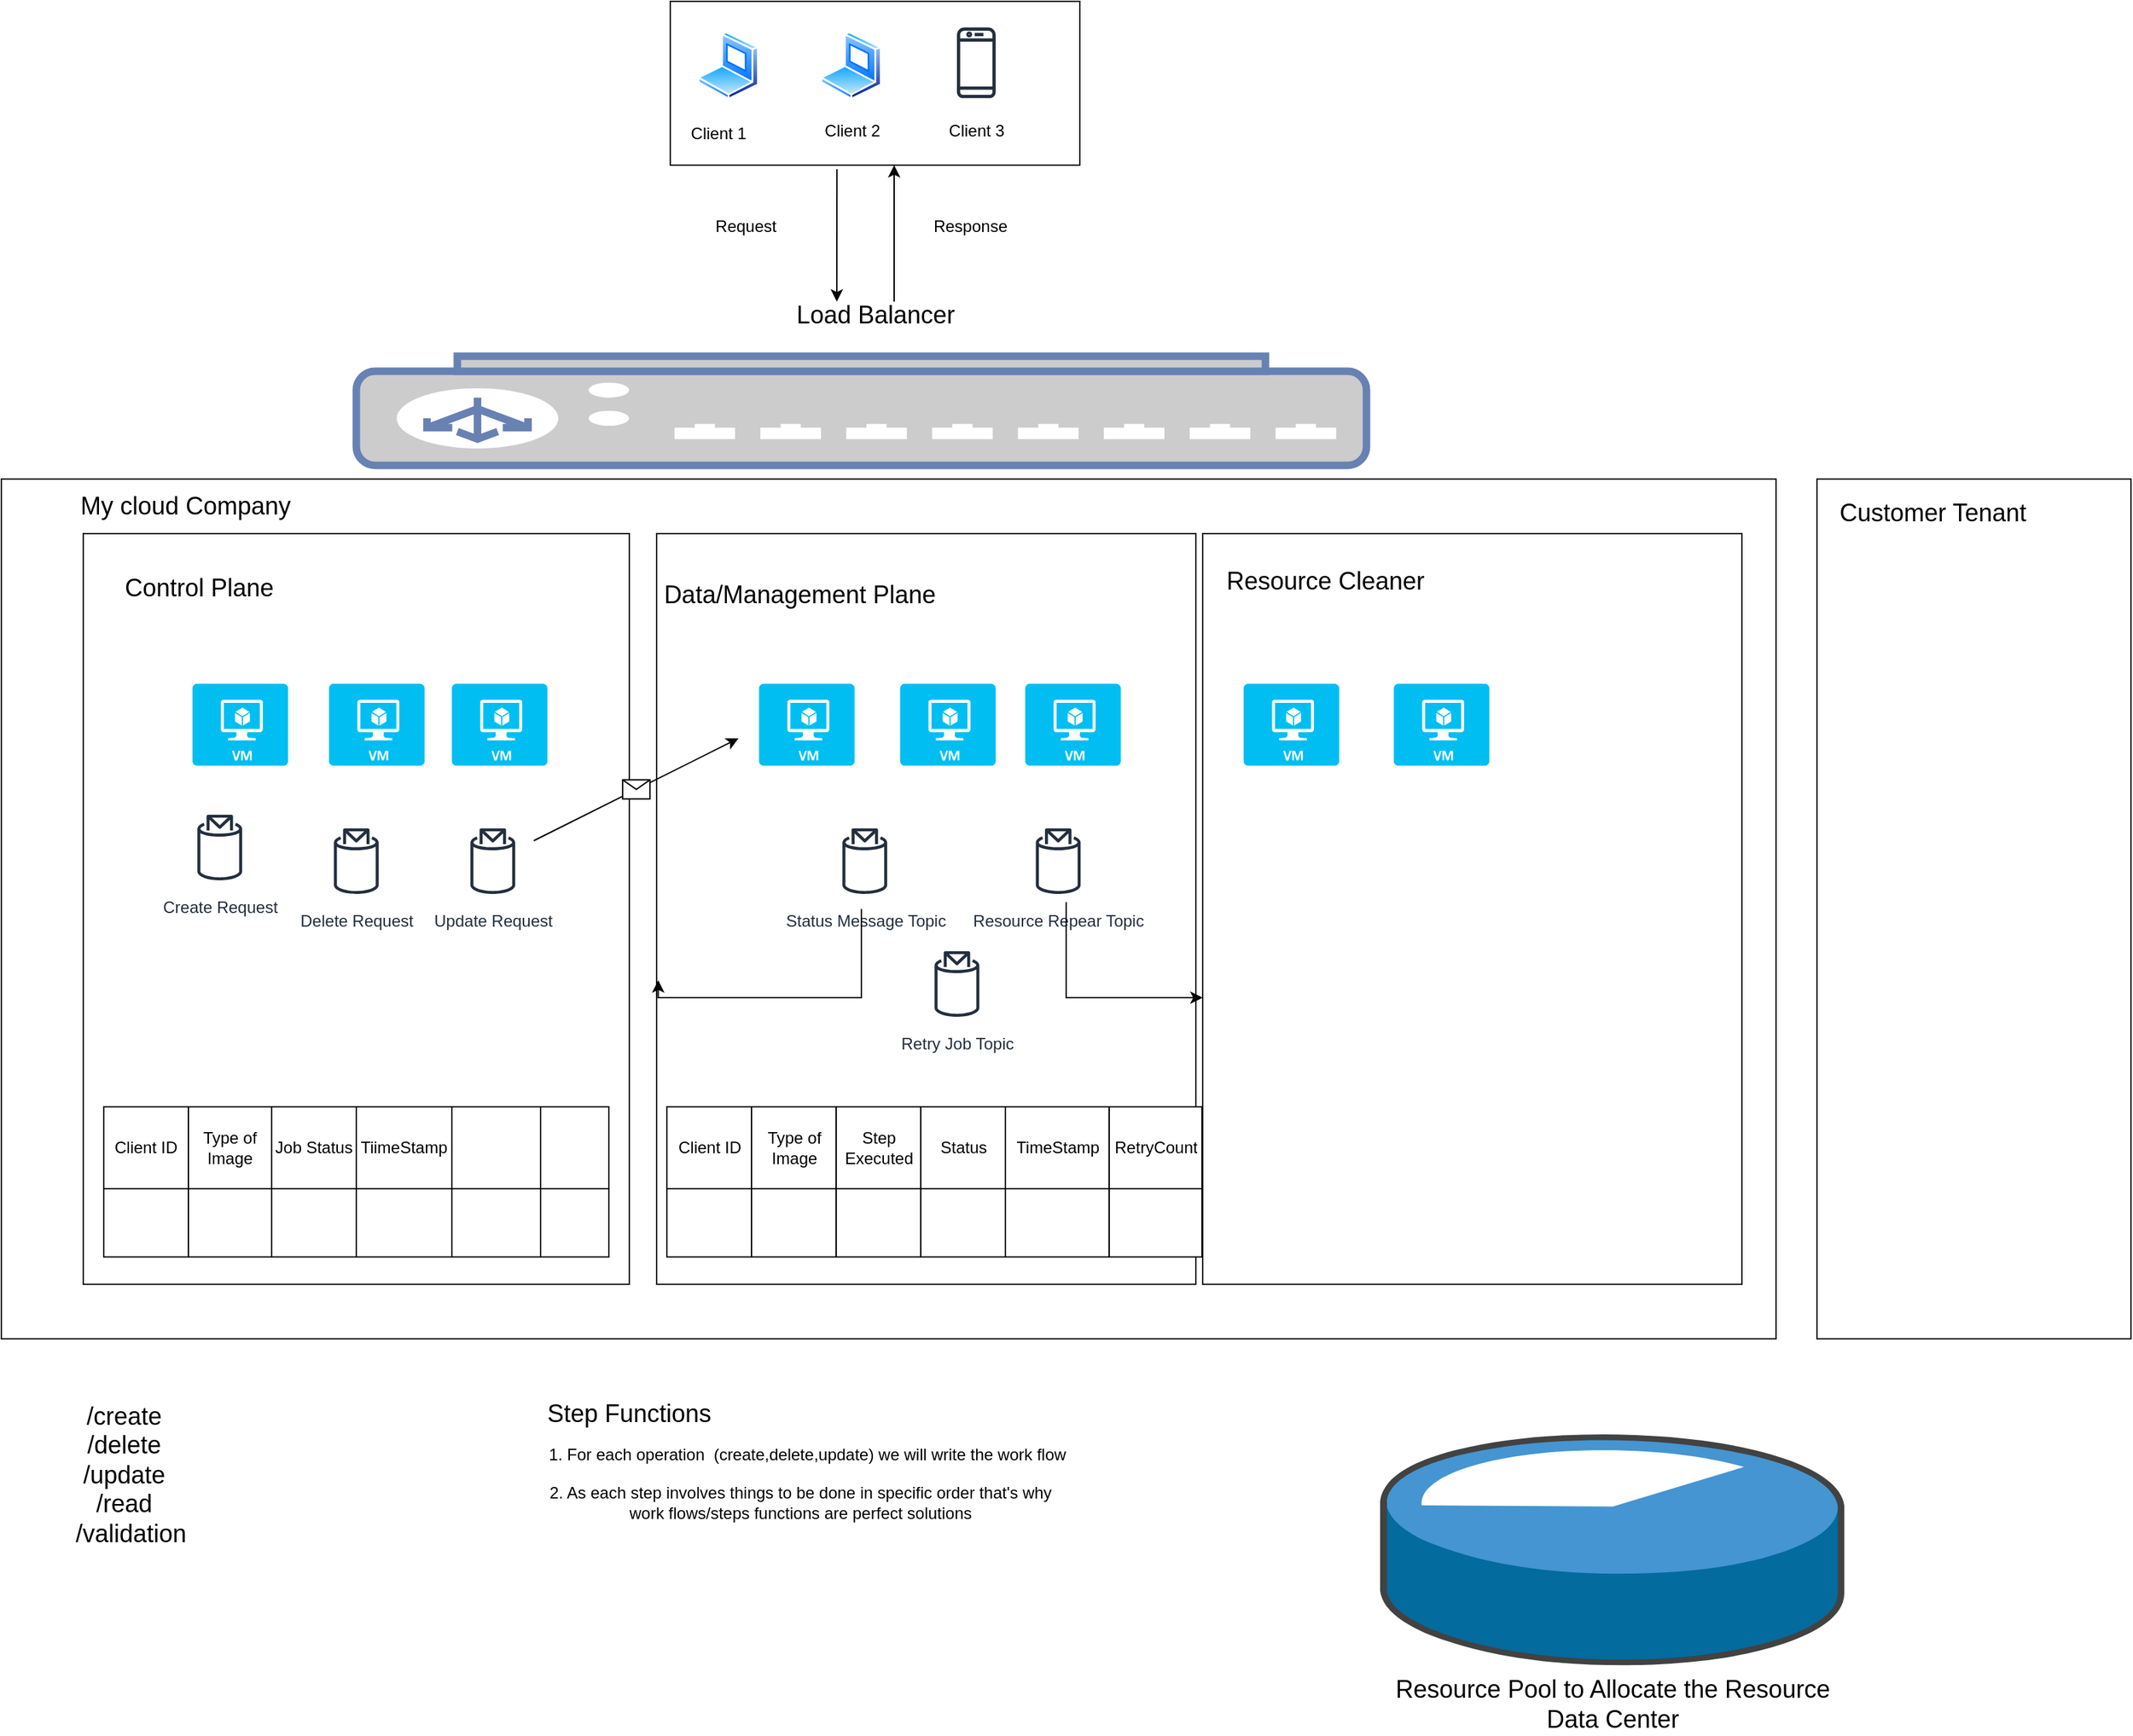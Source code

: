 <mxfile version="21.5.0" type="device">
  <diagram id="vRgAs4Oj6B0zC5cQkkvD" name="Page-1">
    <mxGraphModel dx="1958" dy="2024" grid="1" gridSize="10" guides="1" tooltips="1" connect="1" arrows="1" fold="1" page="1" pageScale="1" pageWidth="850" pageHeight="1100" math="0" shadow="0">
      <root>
        <mxCell id="0" />
        <mxCell id="1" parent="0" />
        <mxCell id="xLF2UU8Bo6KfXQ0I-rCn-52" value="" style="rounded=0;whiteSpace=wrap;html=1;fontSize=18;" parent="1" vertex="1">
          <mxGeometry x="10" y="100" width="1300" height="630" as="geometry" />
        </mxCell>
        <mxCell id="xLF2UU8Bo6KfXQ0I-rCn-20" value="" style="rounded=0;whiteSpace=wrap;html=1;fontSize=12;" parent="1" vertex="1">
          <mxGeometry x="500" y="-250" width="300" height="120" as="geometry" />
        </mxCell>
        <mxCell id="xLF2UU8Bo6KfXQ0I-rCn-1" value="" style="rounded=0;whiteSpace=wrap;html=1;" parent="1" vertex="1">
          <mxGeometry x="70" y="140" width="400" height="550" as="geometry" />
        </mxCell>
        <mxCell id="xLF2UU8Bo6KfXQ0I-rCn-3" value="" style="fontColor=#0066CC;verticalAlign=top;verticalLabelPosition=bottom;labelPosition=center;align=center;html=1;outlineConnect=0;fillColor=#CCCCCC;strokeColor=#6881B3;gradientColor=none;gradientDirection=north;strokeWidth=2;shape=mxgraph.networks.load_balancer;rotation=-180;" parent="1" vertex="1">
          <mxGeometry x="270" y="10" width="740" height="80" as="geometry" />
        </mxCell>
        <mxCell id="xLF2UU8Bo6KfXQ0I-rCn-5" value="" style="rounded=0;whiteSpace=wrap;html=1;fontStyle=1" parent="1" vertex="1">
          <mxGeometry x="490" y="140" width="395" height="550" as="geometry" />
        </mxCell>
        <mxCell id="xLF2UU8Bo6KfXQ0I-rCn-6" value="" style="rounded=0;whiteSpace=wrap;html=1;" parent="1" vertex="1">
          <mxGeometry x="890" y="140" width="395" height="550" as="geometry" />
        </mxCell>
        <mxCell id="xLF2UU8Bo6KfXQ0I-rCn-8" value="&lt;font style=&quot;font-size: 18px;&quot;&gt;Control Plane&lt;/font&gt;" style="text;html=1;strokeColor=none;fillColor=none;align=center;verticalAlign=middle;whiteSpace=wrap;rounded=0;" parent="1" vertex="1">
          <mxGeometry x="90" y="160" width="130" height="40" as="geometry" />
        </mxCell>
        <mxCell id="xLF2UU8Bo6KfXQ0I-rCn-9" value="&lt;font style=&quot;font-size: 18px;&quot;&gt;Data/Management Plane&lt;/font&gt;" style="text;html=1;strokeColor=none;fillColor=none;align=center;verticalAlign=middle;whiteSpace=wrap;rounded=0;" parent="1" vertex="1">
          <mxGeometry x="490" y="170" width="210" height="30" as="geometry" />
        </mxCell>
        <mxCell id="xLF2UU8Bo6KfXQ0I-rCn-10" value="Load Balancer" style="text;html=1;align=center;verticalAlign=middle;resizable=0;points=[];autosize=1;strokeColor=none;fillColor=none;fontSize=18;" parent="1" vertex="1">
          <mxGeometry x="580" y="-40" width="140" height="40" as="geometry" />
        </mxCell>
        <mxCell id="xLF2UU8Bo6KfXQ0I-rCn-11" value="" style="aspect=fixed;perimeter=ellipsePerimeter;html=1;align=center;shadow=0;dashed=0;spacingTop=3;image;image=img/lib/active_directory/laptop_client.svg;fontSize=18;" parent="1" vertex="1">
          <mxGeometry x="520" y="-228" width="45" height="50" as="geometry" />
        </mxCell>
        <mxCell id="xLF2UU8Bo6KfXQ0I-rCn-13" value="" style="aspect=fixed;perimeter=ellipsePerimeter;html=1;align=center;shadow=0;dashed=0;spacingTop=3;image;image=img/lib/active_directory/laptop_client.svg;fontSize=18;" parent="1" vertex="1">
          <mxGeometry x="610" y="-228" width="45" height="50" as="geometry" />
        </mxCell>
        <mxCell id="xLF2UU8Bo6KfXQ0I-rCn-14" value="&lt;font style=&quot;font-size: 12px;&quot;&gt;Client 1&lt;/font&gt;" style="text;html=1;align=center;verticalAlign=middle;resizable=0;points=[];autosize=1;strokeColor=none;fillColor=none;fontSize=18;" parent="1" vertex="1">
          <mxGeometry x="505" y="-175" width="60" height="40" as="geometry" />
        </mxCell>
        <mxCell id="xLF2UU8Bo6KfXQ0I-rCn-17" value="Client 2" style="text;html=1;align=center;verticalAlign=middle;resizable=0;points=[];autosize=1;strokeColor=none;fillColor=none;fontSize=12;" parent="1" vertex="1">
          <mxGeometry x="602.5" y="-170" width="60" height="30" as="geometry" />
        </mxCell>
        <mxCell id="xLF2UU8Bo6KfXQ0I-rCn-18" value="" style="sketch=0;outlineConnect=0;fontColor=#232F3E;gradientColor=none;fillColor=#232F3D;strokeColor=none;dashed=0;verticalLabelPosition=bottom;verticalAlign=top;align=center;html=1;fontSize=12;fontStyle=0;aspect=fixed;pointerEvents=1;shape=mxgraph.aws4.mobile_client;" parent="1" vertex="1">
          <mxGeometry x="710" y="-232" width="28.38" height="54" as="geometry" />
        </mxCell>
        <mxCell id="xLF2UU8Bo6KfXQ0I-rCn-19" value="Client 3" style="text;html=1;align=center;verticalAlign=middle;resizable=0;points=[];autosize=1;strokeColor=none;fillColor=none;fontSize=12;" parent="1" vertex="1">
          <mxGeometry x="694.19" y="-170" width="60" height="30" as="geometry" />
        </mxCell>
        <mxCell id="xLF2UU8Bo6KfXQ0I-rCn-21" value="" style="shape=table;startSize=0;container=1;collapsible=0;childLayout=tableLayout;fontSize=12;" parent="1" vertex="1">
          <mxGeometry x="85" y="560" width="370" height="110" as="geometry" />
        </mxCell>
        <mxCell id="xLF2UU8Bo6KfXQ0I-rCn-22" value="" style="shape=tableRow;horizontal=0;startSize=0;swimlaneHead=0;swimlaneBody=0;top=0;left=0;bottom=0;right=0;collapsible=0;dropTarget=0;fillColor=none;points=[[0,0.5],[1,0.5]];portConstraint=eastwest;fontSize=12;" parent="xLF2UU8Bo6KfXQ0I-rCn-21" vertex="1">
          <mxGeometry width="370" height="60" as="geometry" />
        </mxCell>
        <mxCell id="xLF2UU8Bo6KfXQ0I-rCn-23" value="Client ID" style="shape=partialRectangle;html=1;whiteSpace=wrap;connectable=0;overflow=hidden;fillColor=none;top=0;left=0;bottom=0;right=0;pointerEvents=1;fontSize=12;" parent="xLF2UU8Bo6KfXQ0I-rCn-22" vertex="1">
          <mxGeometry width="62" height="60" as="geometry">
            <mxRectangle width="62" height="60" as="alternateBounds" />
          </mxGeometry>
        </mxCell>
        <mxCell id="xLF2UU8Bo6KfXQ0I-rCn-24" value="Type of Image" style="shape=partialRectangle;html=1;whiteSpace=wrap;connectable=0;overflow=hidden;fillColor=none;top=0;left=0;bottom=0;right=0;pointerEvents=1;fontSize=12;" parent="xLF2UU8Bo6KfXQ0I-rCn-22" vertex="1">
          <mxGeometry x="62" width="61" height="60" as="geometry">
            <mxRectangle width="61" height="60" as="alternateBounds" />
          </mxGeometry>
        </mxCell>
        <mxCell id="xLF2UU8Bo6KfXQ0I-rCn-25" value="Job Status" style="shape=partialRectangle;html=1;whiteSpace=wrap;connectable=0;overflow=hidden;fillColor=none;top=0;left=0;bottom=0;right=0;pointerEvents=1;fontSize=12;" parent="xLF2UU8Bo6KfXQ0I-rCn-22" vertex="1">
          <mxGeometry x="123" width="62" height="60" as="geometry">
            <mxRectangle width="62" height="60" as="alternateBounds" />
          </mxGeometry>
        </mxCell>
        <mxCell id="xLF2UU8Bo6KfXQ0I-rCn-26" value="TiimeStamp" style="shape=partialRectangle;html=1;whiteSpace=wrap;connectable=0;overflow=hidden;fillColor=none;top=0;left=0;bottom=0;right=0;pointerEvents=1;fontSize=12;" parent="xLF2UU8Bo6KfXQ0I-rCn-22" vertex="1">
          <mxGeometry x="185" width="70" height="60" as="geometry">
            <mxRectangle width="70" height="60" as="alternateBounds" />
          </mxGeometry>
        </mxCell>
        <mxCell id="xLF2UU8Bo6KfXQ0I-rCn-27" value="" style="shape=partialRectangle;html=1;whiteSpace=wrap;connectable=0;overflow=hidden;fillColor=none;top=0;left=0;bottom=0;right=0;pointerEvents=1;fontSize=12;" parent="xLF2UU8Bo6KfXQ0I-rCn-22" vertex="1">
          <mxGeometry x="255" width="65" height="60" as="geometry">
            <mxRectangle width="65" height="60" as="alternateBounds" />
          </mxGeometry>
        </mxCell>
        <mxCell id="xLF2UU8Bo6KfXQ0I-rCn-28" value="" style="shape=partialRectangle;html=1;whiteSpace=wrap;connectable=0;overflow=hidden;fillColor=none;top=0;left=0;bottom=0;right=0;pointerEvents=1;fontSize=12;" parent="xLF2UU8Bo6KfXQ0I-rCn-22" vertex="1">
          <mxGeometry x="320" width="50" height="60" as="geometry">
            <mxRectangle width="50" height="60" as="alternateBounds" />
          </mxGeometry>
        </mxCell>
        <mxCell id="xLF2UU8Bo6KfXQ0I-rCn-29" value="" style="shape=tableRow;horizontal=0;startSize=0;swimlaneHead=0;swimlaneBody=0;top=0;left=0;bottom=0;right=0;collapsible=0;dropTarget=0;fillColor=none;points=[[0,0.5],[1,0.5]];portConstraint=eastwest;fontSize=12;" parent="xLF2UU8Bo6KfXQ0I-rCn-21" vertex="1">
          <mxGeometry y="60" width="370" height="50" as="geometry" />
        </mxCell>
        <mxCell id="xLF2UU8Bo6KfXQ0I-rCn-30" value="" style="shape=partialRectangle;html=1;whiteSpace=wrap;connectable=0;overflow=hidden;fillColor=none;top=0;left=0;bottom=0;right=0;pointerEvents=1;fontSize=12;" parent="xLF2UU8Bo6KfXQ0I-rCn-29" vertex="1">
          <mxGeometry width="62" height="50" as="geometry">
            <mxRectangle width="62" height="50" as="alternateBounds" />
          </mxGeometry>
        </mxCell>
        <mxCell id="xLF2UU8Bo6KfXQ0I-rCn-31" value="" style="shape=partialRectangle;html=1;whiteSpace=wrap;connectable=0;overflow=hidden;fillColor=none;top=0;left=0;bottom=0;right=0;pointerEvents=1;fontSize=12;" parent="xLF2UU8Bo6KfXQ0I-rCn-29" vertex="1">
          <mxGeometry x="62" width="61" height="50" as="geometry">
            <mxRectangle width="61" height="50" as="alternateBounds" />
          </mxGeometry>
        </mxCell>
        <mxCell id="xLF2UU8Bo6KfXQ0I-rCn-32" value="" style="shape=partialRectangle;html=1;whiteSpace=wrap;connectable=0;overflow=hidden;fillColor=none;top=0;left=0;bottom=0;right=0;pointerEvents=1;fontSize=12;" parent="xLF2UU8Bo6KfXQ0I-rCn-29" vertex="1">
          <mxGeometry x="123" width="62" height="50" as="geometry">
            <mxRectangle width="62" height="50" as="alternateBounds" />
          </mxGeometry>
        </mxCell>
        <mxCell id="xLF2UU8Bo6KfXQ0I-rCn-33" value="" style="shape=partialRectangle;html=1;whiteSpace=wrap;connectable=0;overflow=hidden;fillColor=none;top=0;left=0;bottom=0;right=0;pointerEvents=1;fontSize=12;" parent="xLF2UU8Bo6KfXQ0I-rCn-29" vertex="1">
          <mxGeometry x="185" width="70" height="50" as="geometry">
            <mxRectangle width="70" height="50" as="alternateBounds" />
          </mxGeometry>
        </mxCell>
        <mxCell id="xLF2UU8Bo6KfXQ0I-rCn-34" value="" style="shape=partialRectangle;html=1;whiteSpace=wrap;connectable=0;overflow=hidden;fillColor=none;top=0;left=0;bottom=0;right=0;pointerEvents=1;fontSize=12;" parent="xLF2UU8Bo6KfXQ0I-rCn-29" vertex="1">
          <mxGeometry x="255" width="65" height="50" as="geometry">
            <mxRectangle width="65" height="50" as="alternateBounds" />
          </mxGeometry>
        </mxCell>
        <mxCell id="xLF2UU8Bo6KfXQ0I-rCn-35" value="" style="shape=partialRectangle;html=1;whiteSpace=wrap;connectable=0;overflow=hidden;fillColor=none;top=0;left=0;bottom=0;right=0;pointerEvents=1;fontSize=12;" parent="xLF2UU8Bo6KfXQ0I-rCn-29" vertex="1">
          <mxGeometry x="320" width="50" height="50" as="geometry">
            <mxRectangle width="50" height="50" as="alternateBounds" />
          </mxGeometry>
        </mxCell>
        <mxCell id="xLF2UU8Bo6KfXQ0I-rCn-36" value="&lt;font style=&quot;font-size: 18px;&quot;&gt;Resource Cleaner&lt;/font&gt;" style="text;html=1;strokeColor=none;fillColor=none;align=center;verticalAlign=middle;whiteSpace=wrap;rounded=0;fontSize=12;" parent="1" vertex="1">
          <mxGeometry x="900" y="160" width="160" height="30" as="geometry" />
        </mxCell>
        <mxCell id="xLF2UU8Bo6KfXQ0I-rCn-37" value="" style="shape=table;startSize=0;container=1;collapsible=0;childLayout=tableLayout;fontSize=12;" parent="1" vertex="1">
          <mxGeometry x="497.5" y="560" width="392" height="110" as="geometry" />
        </mxCell>
        <mxCell id="xLF2UU8Bo6KfXQ0I-rCn-38" value="" style="shape=tableRow;horizontal=0;startSize=0;swimlaneHead=0;swimlaneBody=0;top=0;left=0;bottom=0;right=0;collapsible=0;dropTarget=0;fillColor=none;points=[[0,0.5],[1,0.5]];portConstraint=eastwest;fontSize=12;" parent="xLF2UU8Bo6KfXQ0I-rCn-37" vertex="1">
          <mxGeometry width="392" height="60" as="geometry" />
        </mxCell>
        <mxCell id="xLF2UU8Bo6KfXQ0I-rCn-39" value="Client ID" style="shape=partialRectangle;html=1;whiteSpace=wrap;connectable=0;overflow=hidden;fillColor=none;top=0;left=0;bottom=0;right=0;pointerEvents=1;fontSize=12;" parent="xLF2UU8Bo6KfXQ0I-rCn-38" vertex="1">
          <mxGeometry width="62" height="60" as="geometry">
            <mxRectangle width="62" height="60" as="alternateBounds" />
          </mxGeometry>
        </mxCell>
        <mxCell id="xLF2UU8Bo6KfXQ0I-rCn-40" value="Type of Image" style="shape=partialRectangle;html=1;whiteSpace=wrap;connectable=0;overflow=hidden;fillColor=none;top=0;left=0;bottom=0;right=0;pointerEvents=1;fontSize=12;" parent="xLF2UU8Bo6KfXQ0I-rCn-38" vertex="1">
          <mxGeometry x="62" width="62" height="60" as="geometry">
            <mxRectangle width="62" height="60" as="alternateBounds" />
          </mxGeometry>
        </mxCell>
        <mxCell id="xLF2UU8Bo6KfXQ0I-rCn-41" value="Step Executed" style="shape=partialRectangle;html=1;whiteSpace=wrap;connectable=0;overflow=hidden;fillColor=none;top=0;left=0;bottom=0;right=0;pointerEvents=1;fontSize=12;" parent="xLF2UU8Bo6KfXQ0I-rCn-38" vertex="1">
          <mxGeometry x="124" width="62" height="60" as="geometry">
            <mxRectangle width="62" height="60" as="alternateBounds" />
          </mxGeometry>
        </mxCell>
        <mxCell id="xLF2UU8Bo6KfXQ0I-rCn-42" value="Status" style="shape=partialRectangle;html=1;whiteSpace=wrap;connectable=0;overflow=hidden;fillColor=none;top=0;left=0;bottom=0;right=0;pointerEvents=1;fontSize=12;" parent="xLF2UU8Bo6KfXQ0I-rCn-38" vertex="1">
          <mxGeometry x="186" width="62" height="60" as="geometry">
            <mxRectangle width="62" height="60" as="alternateBounds" />
          </mxGeometry>
        </mxCell>
        <mxCell id="xLF2UU8Bo6KfXQ0I-rCn-43" value="TimeStamp" style="shape=partialRectangle;html=1;whiteSpace=wrap;connectable=0;overflow=hidden;fillColor=none;top=0;left=0;bottom=0;right=0;pointerEvents=1;fontSize=12;" parent="xLF2UU8Bo6KfXQ0I-rCn-38" vertex="1">
          <mxGeometry x="248" width="76" height="60" as="geometry">
            <mxRectangle width="76" height="60" as="alternateBounds" />
          </mxGeometry>
        </mxCell>
        <mxCell id="xLF2UU8Bo6KfXQ0I-rCn-44" value="RetryCount" style="shape=partialRectangle;html=1;whiteSpace=wrap;connectable=0;overflow=hidden;fillColor=none;top=0;left=0;bottom=0;right=0;pointerEvents=1;fontSize=12;" parent="xLF2UU8Bo6KfXQ0I-rCn-38" vertex="1">
          <mxGeometry x="324" width="68" height="60" as="geometry">
            <mxRectangle width="68" height="60" as="alternateBounds" />
          </mxGeometry>
        </mxCell>
        <mxCell id="xLF2UU8Bo6KfXQ0I-rCn-45" value="" style="shape=tableRow;horizontal=0;startSize=0;swimlaneHead=0;swimlaneBody=0;top=0;left=0;bottom=0;right=0;collapsible=0;dropTarget=0;fillColor=none;points=[[0,0.5],[1,0.5]];portConstraint=eastwest;fontSize=12;" parent="xLF2UU8Bo6KfXQ0I-rCn-37" vertex="1">
          <mxGeometry y="60" width="392" height="50" as="geometry" />
        </mxCell>
        <mxCell id="xLF2UU8Bo6KfXQ0I-rCn-46" value="" style="shape=partialRectangle;html=1;whiteSpace=wrap;connectable=0;overflow=hidden;fillColor=none;top=0;left=0;bottom=0;right=0;pointerEvents=1;fontSize=12;" parent="xLF2UU8Bo6KfXQ0I-rCn-45" vertex="1">
          <mxGeometry width="62" height="50" as="geometry">
            <mxRectangle width="62" height="50" as="alternateBounds" />
          </mxGeometry>
        </mxCell>
        <mxCell id="xLF2UU8Bo6KfXQ0I-rCn-47" value="" style="shape=partialRectangle;html=1;whiteSpace=wrap;connectable=0;overflow=hidden;fillColor=none;top=0;left=0;bottom=0;right=0;pointerEvents=1;fontSize=12;" parent="xLF2UU8Bo6KfXQ0I-rCn-45" vertex="1">
          <mxGeometry x="62" width="62" height="50" as="geometry">
            <mxRectangle width="62" height="50" as="alternateBounds" />
          </mxGeometry>
        </mxCell>
        <mxCell id="xLF2UU8Bo6KfXQ0I-rCn-48" value="" style="shape=partialRectangle;html=1;whiteSpace=wrap;connectable=0;overflow=hidden;fillColor=none;top=0;left=0;bottom=0;right=0;pointerEvents=1;fontSize=12;" parent="xLF2UU8Bo6KfXQ0I-rCn-45" vertex="1">
          <mxGeometry x="124" width="62" height="50" as="geometry">
            <mxRectangle width="62" height="50" as="alternateBounds" />
          </mxGeometry>
        </mxCell>
        <mxCell id="xLF2UU8Bo6KfXQ0I-rCn-49" value="" style="shape=partialRectangle;html=1;whiteSpace=wrap;connectable=0;overflow=hidden;fillColor=none;top=0;left=0;bottom=0;right=0;pointerEvents=1;fontSize=12;" parent="xLF2UU8Bo6KfXQ0I-rCn-45" vertex="1">
          <mxGeometry x="186" width="62" height="50" as="geometry">
            <mxRectangle width="62" height="50" as="alternateBounds" />
          </mxGeometry>
        </mxCell>
        <mxCell id="xLF2UU8Bo6KfXQ0I-rCn-50" value="" style="shape=partialRectangle;html=1;whiteSpace=wrap;connectable=0;overflow=hidden;fillColor=none;top=0;left=0;bottom=0;right=0;pointerEvents=1;fontSize=12;" parent="xLF2UU8Bo6KfXQ0I-rCn-45" vertex="1">
          <mxGeometry x="248" width="76" height="50" as="geometry">
            <mxRectangle width="76" height="50" as="alternateBounds" />
          </mxGeometry>
        </mxCell>
        <mxCell id="xLF2UU8Bo6KfXQ0I-rCn-51" value="" style="shape=partialRectangle;html=1;whiteSpace=wrap;connectable=0;overflow=hidden;fillColor=none;top=0;left=0;bottom=0;right=0;pointerEvents=1;fontSize=12;" parent="xLF2UU8Bo6KfXQ0I-rCn-45" vertex="1">
          <mxGeometry x="324" width="68" height="50" as="geometry">
            <mxRectangle width="68" height="50" as="alternateBounds" />
          </mxGeometry>
        </mxCell>
        <mxCell id="xLF2UU8Bo6KfXQ0I-rCn-53" value="My cloud Company" style="text;html=1;strokeColor=none;fillColor=none;align=center;verticalAlign=middle;whiteSpace=wrap;rounded=0;fontSize=18;" parent="1" vertex="1">
          <mxGeometry x="20" y="110" width="250" height="20" as="geometry" />
        </mxCell>
        <mxCell id="xLF2UU8Bo6KfXQ0I-rCn-54" value="" style="rounded=0;whiteSpace=wrap;html=1;fontSize=18;" parent="1" vertex="1">
          <mxGeometry x="1340" y="100" width="230" height="630" as="geometry" />
        </mxCell>
        <mxCell id="xLF2UU8Bo6KfXQ0I-rCn-55" value="Customer Tenant" style="text;html=1;strokeColor=none;fillColor=none;align=center;verticalAlign=middle;whiteSpace=wrap;rounded=0;fontSize=18;" parent="1" vertex="1">
          <mxGeometry x="1350" y="110" width="150" height="30" as="geometry" />
        </mxCell>
        <mxCell id="xLF2UU8Bo6KfXQ0I-rCn-56" value="/create&lt;br&gt;/delete&lt;br&gt;/update&lt;br&gt;/read&lt;br&gt;&amp;nbsp; /validation" style="text;html=1;strokeColor=none;fillColor=none;align=center;verticalAlign=middle;whiteSpace=wrap;rounded=0;fontSize=18;" parent="1" vertex="1">
          <mxGeometry x="20" y="770" width="160" height="120" as="geometry" />
        </mxCell>
        <mxCell id="xLF2UU8Bo6KfXQ0I-rCn-62" value="" style="verticalLabelPosition=bottom;html=1;verticalAlign=top;align=center;strokeColor=none;fillColor=#00BEF2;shape=mxgraph.azure.virtual_machine;fontSize=18;" parent="1" vertex="1">
          <mxGeometry x="340" y="250" width="70" height="60" as="geometry" />
        </mxCell>
        <mxCell id="xLF2UU8Bo6KfXQ0I-rCn-63" value="" style="verticalLabelPosition=bottom;html=1;verticalAlign=top;align=center;strokeColor=none;fillColor=#00BEF2;shape=mxgraph.azure.virtual_machine;fontSize=18;" parent="1" vertex="1">
          <mxGeometry x="150" y="250" width="70" height="60" as="geometry" />
        </mxCell>
        <mxCell id="xLF2UU8Bo6KfXQ0I-rCn-64" value="" style="verticalLabelPosition=bottom;html=1;verticalAlign=top;align=center;strokeColor=none;fillColor=#00BEF2;shape=mxgraph.azure.virtual_machine;fontSize=18;" parent="1" vertex="1">
          <mxGeometry x="250" y="250" width="70" height="60" as="geometry" />
        </mxCell>
        <mxCell id="xLF2UU8Bo6KfXQ0I-rCn-65" value="" style="verticalLabelPosition=bottom;html=1;verticalAlign=top;align=center;strokeColor=none;fillColor=#00BEF2;shape=mxgraph.azure.virtual_machine;fontSize=18;" parent="1" vertex="1">
          <mxGeometry x="565" y="250" width="70" height="60" as="geometry" />
        </mxCell>
        <mxCell id="xLF2UU8Bo6KfXQ0I-rCn-66" value="" style="verticalLabelPosition=bottom;html=1;verticalAlign=top;align=center;strokeColor=none;fillColor=#00BEF2;shape=mxgraph.azure.virtual_machine;fontSize=18;" parent="1" vertex="1">
          <mxGeometry x="760" y="250" width="70" height="60" as="geometry" />
        </mxCell>
        <mxCell id="xLF2UU8Bo6KfXQ0I-rCn-67" value="" style="verticalLabelPosition=bottom;html=1;verticalAlign=top;align=center;strokeColor=none;fillColor=#00BEF2;shape=mxgraph.azure.virtual_machine;fontSize=18;" parent="1" vertex="1">
          <mxGeometry x="668.38" y="250" width="70" height="60" as="geometry" />
        </mxCell>
        <mxCell id="xLF2UU8Bo6KfXQ0I-rCn-68" value="" style="verticalLabelPosition=bottom;html=1;verticalAlign=top;align=center;strokeColor=none;fillColor=#00BEF2;shape=mxgraph.azure.virtual_machine;fontSize=18;" parent="1" vertex="1">
          <mxGeometry x="1030" y="250" width="70" height="60" as="geometry" />
        </mxCell>
        <mxCell id="xLF2UU8Bo6KfXQ0I-rCn-69" value="" style="verticalLabelPosition=bottom;html=1;verticalAlign=top;align=center;strokeColor=none;fillColor=#00BEF2;shape=mxgraph.azure.virtual_machine;fontSize=18;" parent="1" vertex="1">
          <mxGeometry x="920" y="250" width="70" height="60" as="geometry" />
        </mxCell>
        <mxCell id="xLF2UU8Bo6KfXQ0I-rCn-70" value="Create Request" style="sketch=0;outlineConnect=0;fontColor=#232F3E;gradientColor=none;strokeColor=#232F3E;fillColor=#ffffff;dashed=0;verticalLabelPosition=bottom;verticalAlign=top;align=center;html=1;fontSize=12;fontStyle=0;aspect=fixed;shape=mxgraph.aws4.resourceIcon;resIcon=mxgraph.aws4.topic_2;" parent="1" vertex="1">
          <mxGeometry x="140" y="340" width="60" height="60" as="geometry" />
        </mxCell>
        <mxCell id="xLF2UU8Bo6KfXQ0I-rCn-71" value="Update Request" style="sketch=0;outlineConnect=0;fontColor=#232F3E;gradientColor=none;strokeColor=#232F3E;fillColor=#ffffff;dashed=0;verticalLabelPosition=bottom;verticalAlign=top;align=center;html=1;fontSize=12;fontStyle=0;aspect=fixed;shape=mxgraph.aws4.resourceIcon;resIcon=mxgraph.aws4.topic_2;" parent="1" vertex="1">
          <mxGeometry x="340" y="350" width="60" height="60" as="geometry" />
        </mxCell>
        <mxCell id="xLF2UU8Bo6KfXQ0I-rCn-72" value="Delete Request" style="sketch=0;outlineConnect=0;fontColor=#232F3E;gradientColor=none;strokeColor=#232F3E;fillColor=#ffffff;dashed=0;verticalLabelPosition=bottom;verticalAlign=top;align=center;html=1;fontSize=12;fontStyle=0;aspect=fixed;shape=mxgraph.aws4.resourceIcon;resIcon=mxgraph.aws4.topic_2;" parent="1" vertex="1">
          <mxGeometry x="240" y="350" width="60" height="60" as="geometry" />
        </mxCell>
        <mxCell id="xLF2UU8Bo6KfXQ0I-rCn-73" value="Status Message Topic&lt;br&gt;" style="sketch=0;outlineConnect=0;fontColor=#232F3E;gradientColor=none;strokeColor=#232F3E;fillColor=#ffffff;dashed=0;verticalLabelPosition=bottom;verticalAlign=top;align=center;html=1;fontSize=12;fontStyle=0;aspect=fixed;shape=mxgraph.aws4.resourceIcon;resIcon=mxgraph.aws4.topic_2;" parent="1" vertex="1">
          <mxGeometry x="612.5" y="350" width="60" height="60" as="geometry" />
        </mxCell>
        <mxCell id="xLF2UU8Bo6KfXQ0I-rCn-74" value="Resource Repear Topic" style="sketch=0;outlineConnect=0;fontColor=#232F3E;gradientColor=none;strokeColor=#232F3E;fillColor=#ffffff;dashed=0;verticalLabelPosition=bottom;verticalAlign=top;align=center;html=1;fontSize=12;fontStyle=0;aspect=fixed;shape=mxgraph.aws4.resourceIcon;resIcon=mxgraph.aws4.topic_2;" parent="1" vertex="1">
          <mxGeometry x="754.19" y="350" width="60" height="60" as="geometry" />
        </mxCell>
        <mxCell id="xLF2UU8Bo6KfXQ0I-rCn-77" value="" style="edgeStyle=elbowEdgeStyle;elbow=horizontal;endArrow=classic;html=1;rounded=0;fontSize=18;" parent="1" source="xLF2UU8Bo6KfXQ0I-rCn-74" target="xLF2UU8Bo6KfXQ0I-rCn-6" edge="1">
          <mxGeometry width="50" height="50" relative="1" as="geometry">
            <mxPoint x="870" y="420" as="sourcePoint" />
            <mxPoint x="720" y="350" as="targetPoint" />
            <Array as="points">
              <mxPoint x="790" y="480" />
              <mxPoint x="790" y="460" />
              <mxPoint x="760" y="460" />
            </Array>
          </mxGeometry>
        </mxCell>
        <mxCell id="xLF2UU8Bo6KfXQ0I-rCn-78" value="" style="edgeStyle=segmentEdgeStyle;endArrow=classic;html=1;rounded=0;fontSize=18;entryX=0.003;entryY=0.595;entryDx=0;entryDy=0;entryPerimeter=0;" parent="1" target="xLF2UU8Bo6KfXQ0I-rCn-5" edge="1">
          <mxGeometry width="50" height="50" relative="1" as="geometry">
            <mxPoint x="640" y="415" as="sourcePoint" />
            <mxPoint x="720" y="350" as="targetPoint" />
            <Array as="points">
              <mxPoint x="640" y="480" />
              <mxPoint x="491" y="480" />
            </Array>
          </mxGeometry>
        </mxCell>
        <mxCell id="xLF2UU8Bo6KfXQ0I-rCn-87" value="Step Functions" style="text;html=1;strokeColor=none;fillColor=none;align=center;verticalAlign=middle;whiteSpace=wrap;rounded=0;fontSize=18;" parent="1" vertex="1">
          <mxGeometry x="375" y="770" width="190" height="30" as="geometry" />
        </mxCell>
        <mxCell id="xLF2UU8Bo6KfXQ0I-rCn-89" value="Retry Job Topic&lt;br&gt;" style="sketch=0;outlineConnect=0;fontColor=#232F3E;gradientColor=none;strokeColor=#232F3E;fillColor=#ffffff;dashed=0;verticalLabelPosition=bottom;verticalAlign=top;align=center;html=1;fontSize=12;fontStyle=0;aspect=fixed;shape=mxgraph.aws4.resourceIcon;resIcon=mxgraph.aws4.topic_2;" parent="1" vertex="1">
          <mxGeometry x="680" y="440" width="60" height="60" as="geometry" />
        </mxCell>
        <mxCell id="xLF2UU8Bo6KfXQ0I-rCn-90" value="Resource Pool to Allocate the Resource&lt;br&gt;Data Center" style="shadow=0;dashed=0;html=1;labelPosition=center;verticalLabelPosition=bottom;verticalAlign=top;align=center;outlineConnect=0;shape=mxgraph.veeam.3d.resource_pool;fontSize=18;" parent="1" vertex="1">
          <mxGeometry x="1020" y="800" width="340" height="170" as="geometry" />
        </mxCell>
        <mxCell id="4D4o3mipnsbIbNA0hUOu-1" value="" style="endArrow=classic;html=1;rounded=0;" parent="1" source="xLF2UU8Bo6KfXQ0I-rCn-71" edge="1">
          <mxGeometry relative="1" as="geometry">
            <mxPoint x="450" y="290" as="sourcePoint" />
            <mxPoint x="550" y="290" as="targetPoint" />
          </mxGeometry>
        </mxCell>
        <mxCell id="4D4o3mipnsbIbNA0hUOu-2" value="" style="shape=message;html=1;outlineConnect=0;" parent="4D4o3mipnsbIbNA0hUOu-1" vertex="1">
          <mxGeometry width="20" height="14" relative="1" as="geometry">
            <mxPoint x="-10" y="-7" as="offset" />
          </mxGeometry>
        </mxCell>
        <mxCell id="4D4o3mipnsbIbNA0hUOu-3" value="" style="endArrow=classic;html=1;rounded=0;exitX=0.407;exitY=1.025;exitDx=0;exitDy=0;exitPerimeter=0;" parent="1" source="xLF2UU8Bo6KfXQ0I-rCn-20" edge="1">
          <mxGeometry width="50" height="50" relative="1" as="geometry">
            <mxPoint x="700" y="-60" as="sourcePoint" />
            <mxPoint x="622" y="-30" as="targetPoint" />
          </mxGeometry>
        </mxCell>
        <mxCell id="4D4o3mipnsbIbNA0hUOu-4" value="" style="endArrow=classic;html=1;rounded=0;" parent="1" edge="1">
          <mxGeometry width="50" height="50" relative="1" as="geometry">
            <mxPoint x="664" y="-30" as="sourcePoint" />
            <mxPoint x="664" y="-130" as="targetPoint" />
          </mxGeometry>
        </mxCell>
        <mxCell id="4D4o3mipnsbIbNA0hUOu-5" value="Response" style="text;html=1;strokeColor=none;fillColor=none;align=center;verticalAlign=middle;whiteSpace=wrap;rounded=0;" parent="1" vertex="1">
          <mxGeometry x="690" y="-100" width="60" height="30" as="geometry" />
        </mxCell>
        <mxCell id="4D4o3mipnsbIbNA0hUOu-6" value="Request" style="text;html=1;align=center;verticalAlign=middle;resizable=0;points=[];autosize=1;strokeColor=none;fillColor=none;" parent="1" vertex="1">
          <mxGeometry x="520" y="-100" width="70" height="30" as="geometry" />
        </mxCell>
        <mxCell id="4D4o3mipnsbIbNA0hUOu-8" value="1. For each operation&amp;nbsp; (create,delete,update) we will write the work flow" style="text;html=1;align=center;verticalAlign=middle;resizable=0;points=[];autosize=1;strokeColor=none;fillColor=none;" parent="1" vertex="1">
          <mxGeometry x="400" y="800" width="400" height="30" as="geometry" />
        </mxCell>
        <mxCell id="4D4o3mipnsbIbNA0hUOu-9" value="2. As each step involves things to be done in specific order that&#39;s why &lt;br&gt;work flows/steps functions are perfect solutions" style="text;html=1;align=center;verticalAlign=middle;resizable=0;points=[];autosize=1;strokeColor=none;fillColor=none;" parent="1" vertex="1">
          <mxGeometry x="400" y="830" width="390" height="40" as="geometry" />
        </mxCell>
      </root>
    </mxGraphModel>
  </diagram>
</mxfile>
